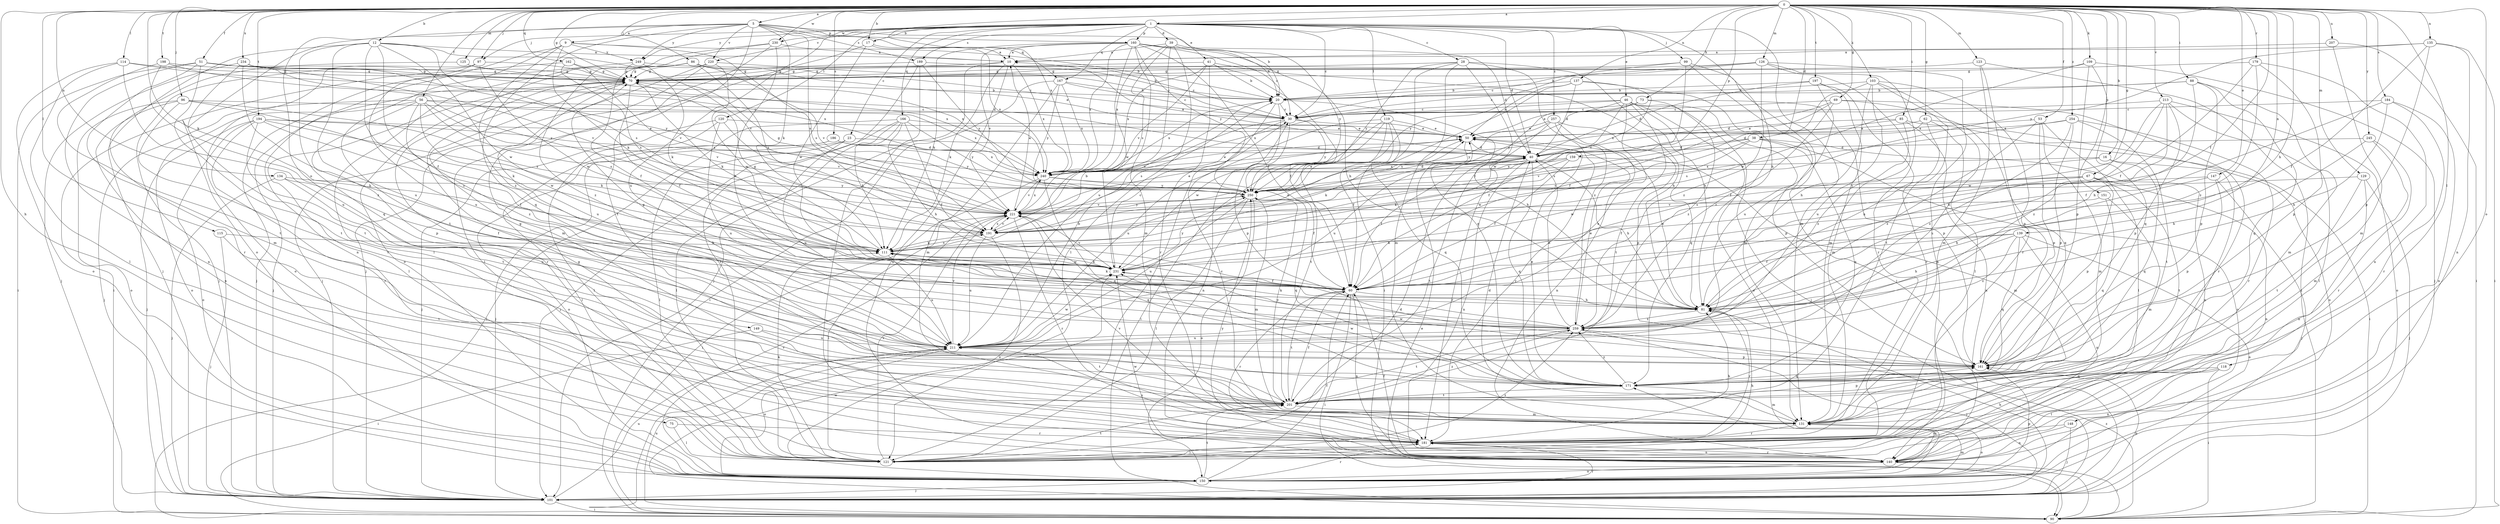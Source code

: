 strict digraph  {
0;
1;
5;
9;
10;
12;
16;
17;
20;
23;
28;
30;
38;
39;
40;
41;
46;
50;
51;
53;
56;
60;
62;
67;
69;
70;
73;
75;
81;
85;
86;
88;
90;
96;
97;
99;
101;
103;
109;
111;
114;
115;
118;
119;
120;
121;
123;
125;
126;
129;
131;
134;
135;
137;
139;
140;
147;
148;
149;
150;
151;
159;
160;
161;
162;
166;
167;
171;
179;
181;
184;
186;
189;
191;
194;
197;
198;
201;
207;
211;
213;
220;
221;
230;
231;
234;
240;
245;
249;
250;
254;
257;
259;
0 -> 1  [label=a];
0 -> 5  [label=a];
0 -> 12  [label=b];
0 -> 16  [label=b];
0 -> 17  [label=b];
0 -> 38  [label=d];
0 -> 51  [label=f];
0 -> 53  [label=f];
0 -> 56  [label=f];
0 -> 60  [label=f];
0 -> 62  [label=g];
0 -> 67  [label=g];
0 -> 69  [label=g];
0 -> 70  [label=g];
0 -> 73  [label=h];
0 -> 75  [label=h];
0 -> 81  [label=h];
0 -> 85  [label=i];
0 -> 86  [label=i];
0 -> 88  [label=i];
0 -> 96  [label=j];
0 -> 97  [label=j];
0 -> 103  [label=k];
0 -> 109  [label=k];
0 -> 111  [label=k];
0 -> 114  [label=l];
0 -> 115  [label=l];
0 -> 118  [label=l];
0 -> 123  [label=m];
0 -> 125  [label=m];
0 -> 126  [label=m];
0 -> 129  [label=m];
0 -> 134  [label=n];
0 -> 135  [label=n];
0 -> 137  [label=n];
0 -> 139  [label=n];
0 -> 147  [label=o];
0 -> 148  [label=o];
0 -> 151  [label=p];
0 -> 159  [label=p];
0 -> 162  [label=q];
0 -> 179  [label=r];
0 -> 184  [label=s];
0 -> 186  [label=s];
0 -> 194  [label=t];
0 -> 197  [label=t];
0 -> 198  [label=t];
0 -> 207  [label=u];
0 -> 213  [label=v];
0 -> 230  [label=w];
0 -> 234  [label=x];
0 -> 240  [label=x];
0 -> 245  [label=y];
0 -> 254  [label=z];
1 -> 17  [label=b];
1 -> 23  [label=c];
1 -> 28  [label=c];
1 -> 30  [label=c];
1 -> 39  [label=d];
1 -> 40  [label=d];
1 -> 41  [label=e];
1 -> 46  [label=e];
1 -> 81  [label=h];
1 -> 97  [label=j];
1 -> 99  [label=j];
1 -> 119  [label=l];
1 -> 120  [label=l];
1 -> 131  [label=m];
1 -> 160  [label=p];
1 -> 166  [label=q];
1 -> 167  [label=q];
1 -> 189  [label=s];
1 -> 211  [label=u];
1 -> 220  [label=v];
1 -> 230  [label=w];
1 -> 249  [label=y];
1 -> 257  [label=z];
5 -> 9  [label=a];
5 -> 20  [label=b];
5 -> 111  [label=k];
5 -> 149  [label=o];
5 -> 150  [label=o];
5 -> 160  [label=p];
5 -> 167  [label=q];
5 -> 171  [label=q];
5 -> 189  [label=s];
5 -> 191  [label=s];
5 -> 201  [label=t];
5 -> 220  [label=v];
5 -> 249  [label=y];
9 -> 20  [label=b];
9 -> 111  [label=k];
9 -> 140  [label=n];
9 -> 191  [label=s];
9 -> 201  [label=t];
9 -> 249  [label=y];
9 -> 259  [label=z];
10 -> 70  [label=g];
10 -> 101  [label=j];
10 -> 111  [label=k];
10 -> 140  [label=n];
10 -> 240  [label=x];
12 -> 10  [label=a];
12 -> 60  [label=f];
12 -> 101  [label=j];
12 -> 171  [label=q];
12 -> 191  [label=s];
12 -> 211  [label=u];
12 -> 221  [label=v];
12 -> 231  [label=w];
12 -> 259  [label=z];
16 -> 121  [label=l];
16 -> 171  [label=q];
16 -> 231  [label=w];
16 -> 240  [label=x];
17 -> 10  [label=a];
17 -> 101  [label=j];
17 -> 231  [label=w];
17 -> 240  [label=x];
20 -> 30  [label=c];
20 -> 81  [label=h];
20 -> 121  [label=l];
20 -> 161  [label=p];
20 -> 240  [label=x];
23 -> 40  [label=d];
23 -> 101  [label=j];
23 -> 121  [label=l];
23 -> 211  [label=u];
28 -> 70  [label=g];
28 -> 81  [label=h];
28 -> 90  [label=i];
28 -> 131  [label=m];
28 -> 171  [label=q];
28 -> 250  [label=y];
28 -> 259  [label=z];
30 -> 50  [label=e];
30 -> 140  [label=n];
30 -> 191  [label=s];
30 -> 221  [label=v];
30 -> 250  [label=y];
38 -> 40  [label=d];
38 -> 140  [label=n];
38 -> 150  [label=o];
38 -> 171  [label=q];
38 -> 191  [label=s];
38 -> 221  [label=v];
38 -> 231  [label=w];
39 -> 10  [label=a];
39 -> 20  [label=b];
39 -> 121  [label=l];
39 -> 191  [label=s];
39 -> 211  [label=u];
39 -> 240  [label=x];
39 -> 250  [label=y];
40 -> 10  [label=a];
40 -> 60  [label=f];
40 -> 81  [label=h];
40 -> 140  [label=n];
40 -> 171  [label=q];
40 -> 181  [label=r];
40 -> 191  [label=s];
40 -> 201  [label=t];
40 -> 240  [label=x];
41 -> 20  [label=b];
41 -> 60  [label=f];
41 -> 70  [label=g];
41 -> 81  [label=h];
41 -> 181  [label=r];
41 -> 221  [label=v];
41 -> 240  [label=x];
46 -> 30  [label=c];
46 -> 60  [label=f];
46 -> 101  [label=j];
46 -> 150  [label=o];
46 -> 161  [label=p];
46 -> 171  [label=q];
46 -> 191  [label=s];
46 -> 201  [label=t];
46 -> 211  [label=u];
46 -> 240  [label=x];
50 -> 40  [label=d];
50 -> 111  [label=k];
51 -> 70  [label=g];
51 -> 90  [label=i];
51 -> 131  [label=m];
51 -> 140  [label=n];
51 -> 201  [label=t];
51 -> 221  [label=v];
51 -> 240  [label=x];
53 -> 50  [label=e];
53 -> 121  [label=l];
53 -> 131  [label=m];
53 -> 161  [label=p];
53 -> 259  [label=z];
56 -> 30  [label=c];
56 -> 101  [label=j];
56 -> 150  [label=o];
56 -> 161  [label=p];
56 -> 191  [label=s];
56 -> 221  [label=v];
56 -> 231  [label=w];
56 -> 240  [label=x];
56 -> 259  [label=z];
60 -> 81  [label=h];
60 -> 90  [label=i];
60 -> 111  [label=k];
60 -> 140  [label=n];
60 -> 181  [label=r];
60 -> 201  [label=t];
62 -> 40  [label=d];
62 -> 50  [label=e];
62 -> 81  [label=h];
62 -> 150  [label=o];
62 -> 211  [label=u];
67 -> 60  [label=f];
67 -> 140  [label=n];
67 -> 161  [label=p];
67 -> 191  [label=s];
67 -> 201  [label=t];
67 -> 250  [label=y];
69 -> 30  [label=c];
69 -> 40  [label=d];
69 -> 60  [label=f];
69 -> 171  [label=q];
69 -> 181  [label=r];
69 -> 240  [label=x];
70 -> 20  [label=b];
70 -> 60  [label=f];
70 -> 101  [label=j];
70 -> 111  [label=k];
70 -> 121  [label=l];
70 -> 181  [label=r];
70 -> 211  [label=u];
73 -> 30  [label=c];
73 -> 50  [label=e];
73 -> 161  [label=p];
73 -> 250  [label=y];
73 -> 259  [label=z];
75 -> 121  [label=l];
75 -> 181  [label=r];
81 -> 50  [label=e];
81 -> 181  [label=r];
81 -> 259  [label=z];
85 -> 50  [label=e];
85 -> 90  [label=i];
85 -> 140  [label=n];
85 -> 191  [label=s];
85 -> 259  [label=z];
86 -> 30  [label=c];
86 -> 50  [label=e];
86 -> 60  [label=f];
86 -> 70  [label=g];
86 -> 191  [label=s];
86 -> 221  [label=v];
86 -> 259  [label=z];
88 -> 20  [label=b];
88 -> 30  [label=c];
88 -> 81  [label=h];
88 -> 131  [label=m];
88 -> 161  [label=p];
88 -> 171  [label=q];
90 -> 50  [label=e];
90 -> 211  [label=u];
90 -> 231  [label=w];
90 -> 259  [label=z];
96 -> 30  [label=c];
96 -> 111  [label=k];
96 -> 140  [label=n];
96 -> 150  [label=o];
96 -> 191  [label=s];
96 -> 201  [label=t];
97 -> 70  [label=g];
97 -> 101  [label=j];
97 -> 150  [label=o];
97 -> 211  [label=u];
97 -> 231  [label=w];
99 -> 30  [label=c];
99 -> 70  [label=g];
99 -> 101  [label=j];
99 -> 131  [label=m];
99 -> 231  [label=w];
101 -> 81  [label=h];
101 -> 90  [label=i];
101 -> 161  [label=p];
101 -> 181  [label=r];
101 -> 211  [label=u];
103 -> 20  [label=b];
103 -> 60  [label=f];
103 -> 81  [label=h];
103 -> 121  [label=l];
103 -> 161  [label=p];
103 -> 201  [label=t];
103 -> 211  [label=u];
109 -> 70  [label=g];
109 -> 101  [label=j];
109 -> 161  [label=p];
109 -> 171  [label=q];
109 -> 231  [label=w];
111 -> 20  [label=b];
111 -> 50  [label=e];
111 -> 70  [label=g];
111 -> 191  [label=s];
111 -> 211  [label=u];
111 -> 231  [label=w];
114 -> 40  [label=d];
114 -> 70  [label=g];
114 -> 121  [label=l];
114 -> 150  [label=o];
114 -> 211  [label=u];
115 -> 101  [label=j];
115 -> 111  [label=k];
115 -> 201  [label=t];
118 -> 90  [label=i];
118 -> 121  [label=l];
118 -> 140  [label=n];
118 -> 171  [label=q];
119 -> 50  [label=e];
119 -> 60  [label=f];
119 -> 90  [label=i];
119 -> 171  [label=q];
119 -> 201  [label=t];
119 -> 211  [label=u];
119 -> 231  [label=w];
120 -> 50  [label=e];
120 -> 101  [label=j];
120 -> 121  [label=l];
120 -> 211  [label=u];
120 -> 221  [label=v];
121 -> 40  [label=d];
121 -> 81  [label=h];
121 -> 111  [label=k];
121 -> 201  [label=t];
121 -> 221  [label=v];
121 -> 259  [label=z];
123 -> 70  [label=g];
123 -> 90  [label=i];
123 -> 131  [label=m];
123 -> 181  [label=r];
125 -> 70  [label=g];
125 -> 181  [label=r];
125 -> 240  [label=x];
126 -> 20  [label=b];
126 -> 70  [label=g];
126 -> 131  [label=m];
126 -> 140  [label=n];
126 -> 181  [label=r];
126 -> 250  [label=y];
126 -> 259  [label=z];
129 -> 101  [label=j];
129 -> 140  [label=n];
129 -> 201  [label=t];
129 -> 250  [label=y];
131 -> 30  [label=c];
131 -> 40  [label=d];
131 -> 150  [label=o];
131 -> 181  [label=r];
134 -> 60  [label=f];
134 -> 101  [label=j];
134 -> 211  [label=u];
134 -> 250  [label=y];
135 -> 10  [label=a];
135 -> 60  [label=f];
135 -> 90  [label=i];
135 -> 140  [label=n];
135 -> 161  [label=p];
135 -> 250  [label=y];
137 -> 20  [label=b];
137 -> 40  [label=d];
137 -> 50  [label=e];
137 -> 221  [label=v];
137 -> 250  [label=y];
137 -> 259  [label=z];
139 -> 60  [label=f];
139 -> 81  [label=h];
139 -> 111  [label=k];
139 -> 140  [label=n];
139 -> 150  [label=o];
139 -> 171  [label=q];
139 -> 259  [label=z];
140 -> 60  [label=f];
140 -> 90  [label=i];
140 -> 150  [label=o];
140 -> 181  [label=r];
140 -> 231  [label=w];
140 -> 250  [label=y];
147 -> 81  [label=h];
147 -> 101  [label=j];
147 -> 161  [label=p];
147 -> 250  [label=y];
148 -> 101  [label=j];
148 -> 140  [label=n];
148 -> 181  [label=r];
149 -> 90  [label=i];
149 -> 201  [label=t];
149 -> 211  [label=u];
150 -> 60  [label=f];
150 -> 101  [label=j];
150 -> 131  [label=m];
150 -> 161  [label=p];
150 -> 171  [label=q];
150 -> 181  [label=r];
150 -> 201  [label=t];
150 -> 221  [label=v];
151 -> 131  [label=m];
151 -> 171  [label=q];
151 -> 221  [label=v];
159 -> 60  [label=f];
159 -> 111  [label=k];
159 -> 131  [label=m];
159 -> 240  [label=x];
159 -> 250  [label=y];
160 -> 10  [label=a];
160 -> 30  [label=c];
160 -> 40  [label=d];
160 -> 60  [label=f];
160 -> 81  [label=h];
160 -> 111  [label=k];
160 -> 131  [label=m];
160 -> 221  [label=v];
160 -> 231  [label=w];
160 -> 240  [label=x];
160 -> 250  [label=y];
161 -> 70  [label=g];
161 -> 171  [label=q];
161 -> 231  [label=w];
162 -> 70  [label=g];
162 -> 90  [label=i];
162 -> 191  [label=s];
162 -> 221  [label=v];
166 -> 50  [label=e];
166 -> 60  [label=f];
166 -> 81  [label=h];
166 -> 90  [label=i];
166 -> 101  [label=j];
166 -> 111  [label=k];
166 -> 121  [label=l];
166 -> 250  [label=y];
167 -> 20  [label=b];
167 -> 30  [label=c];
167 -> 90  [label=i];
167 -> 131  [label=m];
167 -> 240  [label=x];
167 -> 250  [label=y];
171 -> 50  [label=e];
171 -> 131  [label=m];
171 -> 201  [label=t];
171 -> 231  [label=w];
171 -> 259  [label=z];
179 -> 60  [label=f];
179 -> 70  [label=g];
179 -> 140  [label=n];
179 -> 161  [label=p];
179 -> 259  [label=z];
181 -> 70  [label=g];
181 -> 81  [label=h];
181 -> 121  [label=l];
181 -> 140  [label=n];
181 -> 211  [label=u];
181 -> 221  [label=v];
184 -> 30  [label=c];
184 -> 60  [label=f];
184 -> 81  [label=h];
184 -> 140  [label=n];
184 -> 181  [label=r];
186 -> 40  [label=d];
186 -> 121  [label=l];
186 -> 150  [label=o];
186 -> 240  [label=x];
186 -> 250  [label=y];
189 -> 30  [label=c];
189 -> 70  [label=g];
189 -> 121  [label=l];
189 -> 181  [label=r];
189 -> 250  [label=y];
191 -> 111  [label=k];
191 -> 150  [label=o];
191 -> 211  [label=u];
191 -> 221  [label=v];
194 -> 50  [label=e];
194 -> 60  [label=f];
194 -> 101  [label=j];
194 -> 111  [label=k];
194 -> 150  [label=o];
194 -> 181  [label=r];
194 -> 201  [label=t];
194 -> 240  [label=x];
197 -> 20  [label=b];
197 -> 40  [label=d];
197 -> 131  [label=m];
197 -> 181  [label=r];
197 -> 211  [label=u];
198 -> 70  [label=g];
198 -> 201  [label=t];
198 -> 240  [label=x];
198 -> 259  [label=z];
201 -> 60  [label=f];
201 -> 131  [label=m];
201 -> 161  [label=p];
201 -> 250  [label=y];
201 -> 259  [label=z];
207 -> 10  [label=a];
207 -> 90  [label=i];
207 -> 131  [label=m];
211 -> 20  [label=b];
211 -> 90  [label=i];
211 -> 150  [label=o];
211 -> 161  [label=p];
211 -> 221  [label=v];
211 -> 231  [label=w];
213 -> 30  [label=c];
213 -> 81  [label=h];
213 -> 121  [label=l];
213 -> 150  [label=o];
213 -> 161  [label=p];
213 -> 231  [label=w];
213 -> 259  [label=z];
220 -> 30  [label=c];
220 -> 70  [label=g];
220 -> 101  [label=j];
220 -> 121  [label=l];
220 -> 231  [label=w];
221 -> 10  [label=a];
221 -> 50  [label=e];
221 -> 121  [label=l];
221 -> 171  [label=q];
221 -> 181  [label=r];
221 -> 191  [label=s];
221 -> 240  [label=x];
221 -> 250  [label=y];
230 -> 10  [label=a];
230 -> 81  [label=h];
230 -> 121  [label=l];
230 -> 131  [label=m];
230 -> 150  [label=o];
231 -> 30  [label=c];
231 -> 60  [label=f];
231 -> 111  [label=k];
231 -> 221  [label=v];
231 -> 250  [label=y];
234 -> 70  [label=g];
234 -> 81  [label=h];
234 -> 101  [label=j];
234 -> 201  [label=t];
234 -> 221  [label=v];
234 -> 250  [label=y];
240 -> 40  [label=d];
240 -> 50  [label=e];
240 -> 60  [label=f];
240 -> 90  [label=i];
240 -> 171  [label=q];
240 -> 221  [label=v];
240 -> 250  [label=y];
245 -> 40  [label=d];
245 -> 81  [label=h];
245 -> 131  [label=m];
245 -> 181  [label=r];
249 -> 20  [label=b];
249 -> 70  [label=g];
249 -> 101  [label=j];
249 -> 111  [label=k];
250 -> 50  [label=e];
250 -> 70  [label=g];
250 -> 121  [label=l];
250 -> 131  [label=m];
250 -> 150  [label=o];
250 -> 171  [label=q];
250 -> 211  [label=u];
250 -> 221  [label=v];
254 -> 50  [label=e];
254 -> 161  [label=p];
254 -> 181  [label=r];
254 -> 191  [label=s];
254 -> 201  [label=t];
254 -> 259  [label=z];
257 -> 50  [label=e];
257 -> 140  [label=n];
257 -> 161  [label=p];
257 -> 181  [label=r];
257 -> 211  [label=u];
257 -> 250  [label=y];
259 -> 40  [label=d];
259 -> 50  [label=e];
259 -> 70  [label=g];
259 -> 101  [label=j];
259 -> 111  [label=k];
259 -> 201  [label=t];
259 -> 211  [label=u];
}
